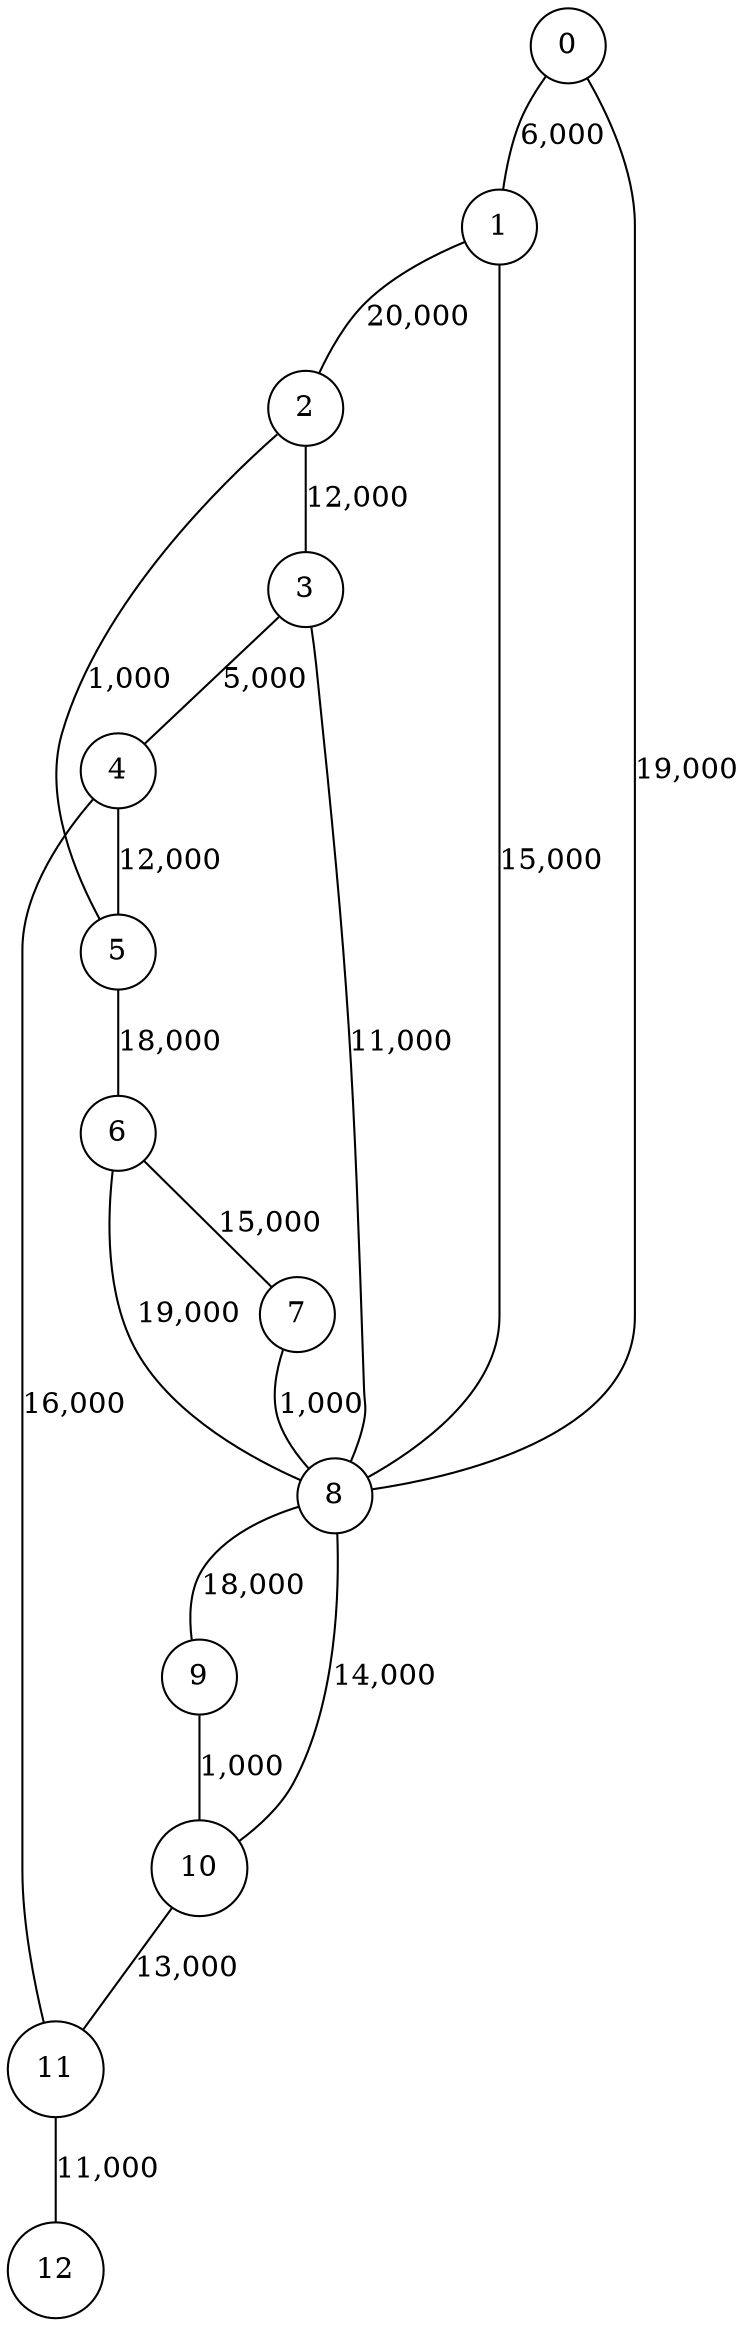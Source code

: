 graph G {
  overlap=false; splines=true; fontsize=10;
  0 [shape=circle];
  1 [shape=circle];
  2 [shape=circle];
  3 [shape=circle];
  4 [shape=circle];
  5 [shape=circle];
  6 [shape=circle];
  7 [shape=circle];
  8 [shape=circle];
  9 [shape=circle];
  10 [shape=circle];
  11 [shape=circle];
  12 [shape=circle];
  0 -- 8 [label="19,000"];
  0 -- 1 [label="6,000"];
  1 -- 8 [label="15,000"];
  1 -- 2 [label="20,000"];
  2 -- 3 [label="12,000"];
  2 -- 5 [label="1,000"];
  3 -- 4 [label="5,000"];
  3 -- 8 [label="11,000"];
  4 -- 5 [label="12,000"];
  4 -- 11 [label="16,000"];
  5 -- 6 [label="18,000"];
  6 -- 8 [label="19,000"];
  6 -- 7 [label="15,000"];
  7 -- 8 [label="1,000"];
  8 -- 9 [label="18,000"];
  8 -- 10 [label="14,000"];
  9 -- 10 [label="1,000"];
  10 -- 11 [label="13,000"];
  11 -- 12 [label="11,000"];
}
